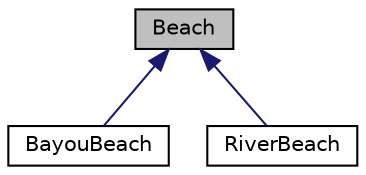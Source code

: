 digraph "Beach"
{
  edge [fontname="Helvetica",fontsize="10",labelfontname="Helvetica",labelfontsize="10"];
  node [fontname="Helvetica",fontsize="10",shape=record];
  Node1 [label="Beach",height=0.2,width=0.4,color="black", fillcolor="grey75", style="filled", fontcolor="black"];
  Node1 -> Node2 [dir="back",color="midnightblue",fontsize="10",style="solid",fontname="Helvetica"];
  Node2 [label="BayouBeach",height=0.2,width=0.4,color="black", fillcolor="white", style="filled",URL="$class_bayou_beach.html"];
  Node1 -> Node3 [dir="back",color="midnightblue",fontsize="10",style="solid",fontname="Helvetica"];
  Node3 [label="RiverBeach",height=0.2,width=0.4,color="black", fillcolor="white", style="filled",URL="$class_river_beach.html"];
}
